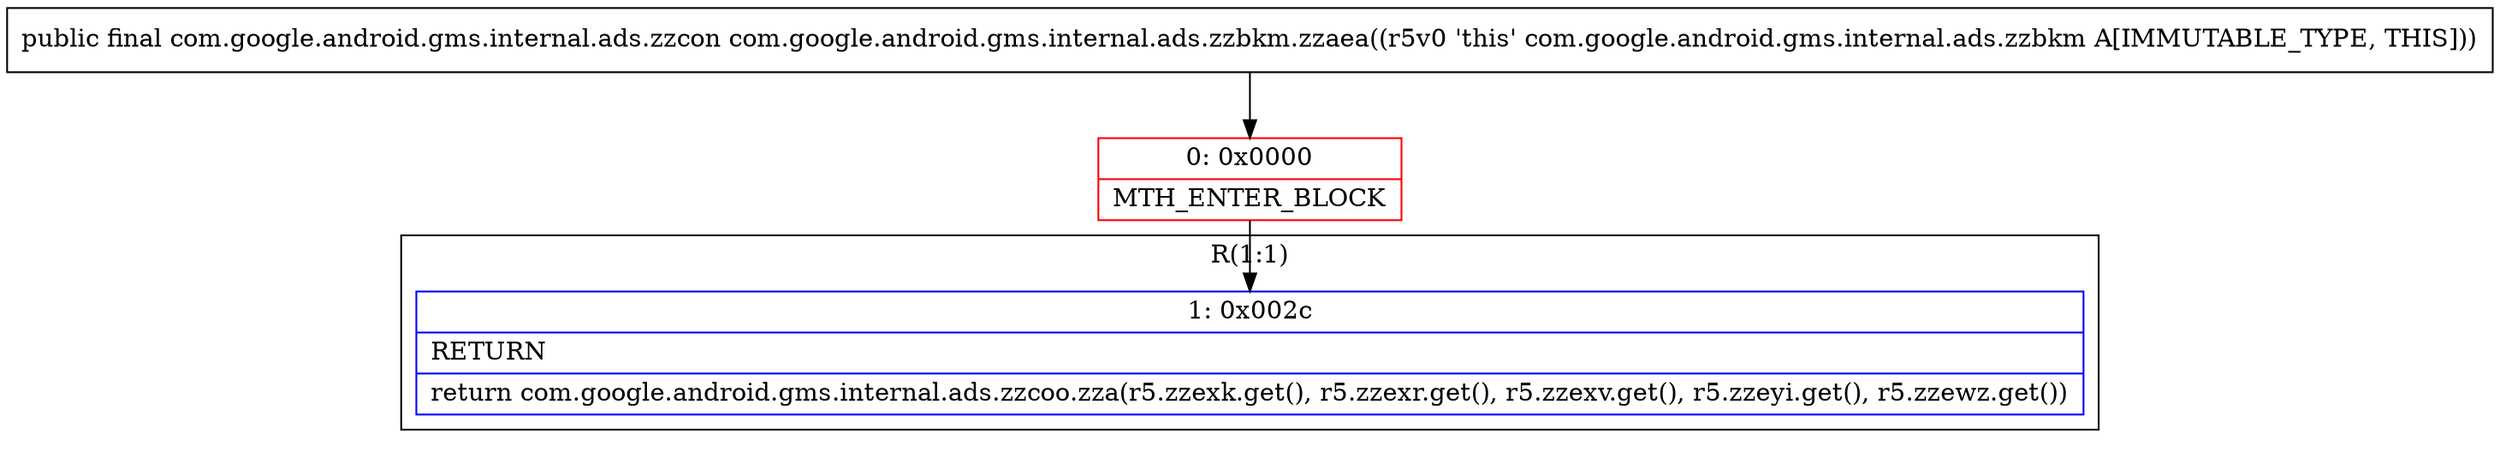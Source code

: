 digraph "CFG forcom.google.android.gms.internal.ads.zzbkm.zzaea()Lcom\/google\/android\/gms\/internal\/ads\/zzcon;" {
subgraph cluster_Region_2000087837 {
label = "R(1:1)";
node [shape=record,color=blue];
Node_1 [shape=record,label="{1\:\ 0x002c|RETURN\l|return com.google.android.gms.internal.ads.zzcoo.zza(r5.zzexk.get(), r5.zzexr.get(), r5.zzexv.get(), r5.zzeyi.get(), r5.zzewz.get())\l}"];
}
Node_0 [shape=record,color=red,label="{0\:\ 0x0000|MTH_ENTER_BLOCK\l}"];
MethodNode[shape=record,label="{public final com.google.android.gms.internal.ads.zzcon com.google.android.gms.internal.ads.zzbkm.zzaea((r5v0 'this' com.google.android.gms.internal.ads.zzbkm A[IMMUTABLE_TYPE, THIS])) }"];
MethodNode -> Node_0;
Node_0 -> Node_1;
}

